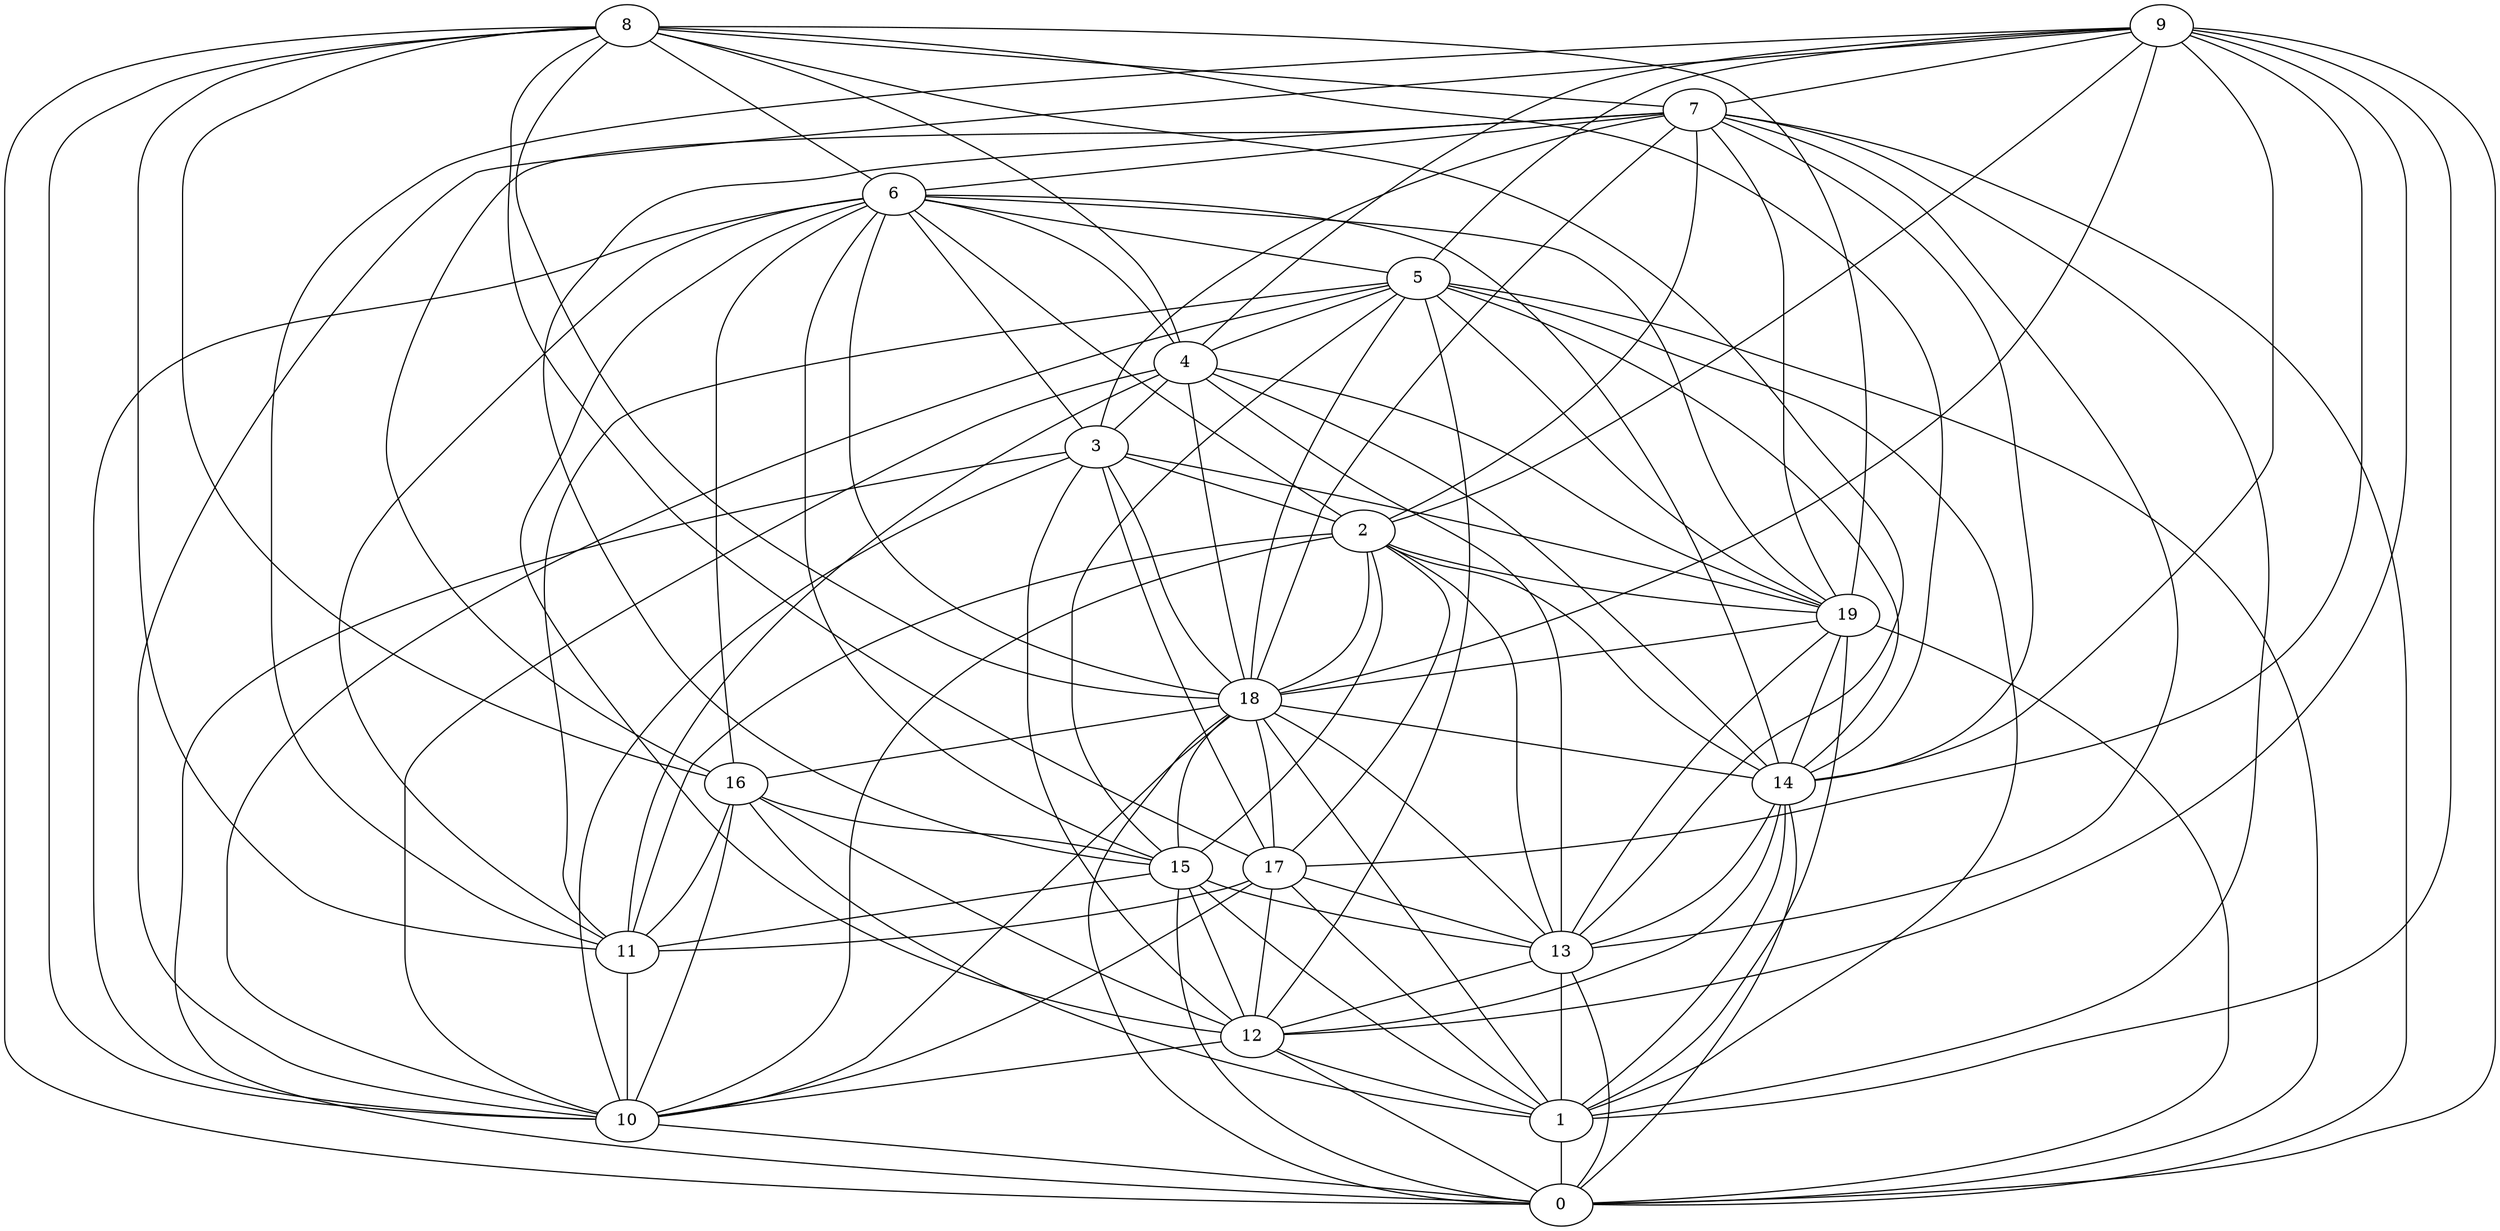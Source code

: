 digraph GG_graph {

subgraph G_graph {
edge [color = black]
"4" -> "13" [dir = none]
"4" -> "11" [dir = none]
"14" -> "0" [dir = none]
"14" -> "1" [dir = none]
"14" -> "13" [dir = none]
"5" -> "4" [dir = none]
"5" -> "18" [dir = none]
"5" -> "19" [dir = none]
"5" -> "11" [dir = none]
"5" -> "10" [dir = none]
"5" -> "0" [dir = none]
"12" -> "0" [dir = none]
"12" -> "1" [dir = none]
"8" -> "4" [dir = none]
"8" -> "6" [dir = none]
"8" -> "16" [dir = none]
"8" -> "14" [dir = none]
"8" -> "11" [dir = none]
"8" -> "18" [dir = none]
"8" -> "17" [dir = none]
"8" -> "7" [dir = none]
"9" -> "11" [dir = none]
"9" -> "18" [dir = none]
"9" -> "4" [dir = none]
"9" -> "10" [dir = none]
"9" -> "0" [dir = none]
"9" -> "17" [dir = none]
"1" -> "0" [dir = none]
"16" -> "12" [dir = none]
"16" -> "15" [dir = none]
"16" -> "10" [dir = none]
"3" -> "18" [dir = none]
"3" -> "2" [dir = none]
"17" -> "1" [dir = none]
"17" -> "12" [dir = none]
"17" -> "13" [dir = none]
"17" -> "11" [dir = none]
"7" -> "2" [dir = none]
"7" -> "14" [dir = none]
"7" -> "3" [dir = none]
"7" -> "1" [dir = none]
"7" -> "18" [dir = none]
"7" -> "6" [dir = none]
"15" -> "11" [dir = none]
"15" -> "13" [dir = none]
"15" -> "1" [dir = none]
"19" -> "14" [dir = none]
"19" -> "1" [dir = none]
"6" -> "18" [dir = none]
"6" -> "15" [dir = none]
"6" -> "4" [dir = none]
"18" -> "14" [dir = none]
"18" -> "17" [dir = none]
"18" -> "13" [dir = none]
"18" -> "0" [dir = none]
"2" -> "18" [dir = none]
"2" -> "11" [dir = none]
"7" -> "15" [dir = none]
"4" -> "14" [dir = none]
"18" -> "1" [dir = none]
"18" -> "10" [dir = none]
"5" -> "14" [dir = none]
"5" -> "12" [dir = none]
"2" -> "10" [dir = none]
"8" -> "19" [dir = none]
"10" -> "0" [dir = none]
"8" -> "10" [dir = none]
"4" -> "19" [dir = none]
"2" -> "13" [dir = none]
"11" -> "10" [dir = none]
"3" -> "19" [dir = none]
"9" -> "2" [dir = none]
"16" -> "1" [dir = none]
"18" -> "16" [dir = none]
"16" -> "11" [dir = none]
"8" -> "0" [dir = none]
"3" -> "10" [dir = none]
"6" -> "3" [dir = none]
"13" -> "1" [dir = none]
"9" -> "14" [dir = none]
"13" -> "12" [dir = none]
"3" -> "12" [dir = none]
"7" -> "13" [dir = none]
"4" -> "3" [dir = none]
"6" -> "14" [dir = none]
"6" -> "5" [dir = none]
"7" -> "19" [dir = none]
"7" -> "16" [dir = none]
"19" -> "18" [dir = none]
"6" -> "16" [dir = none]
"6" -> "10" [dir = none]
"3" -> "17" [dir = none]
"19" -> "13" [dir = none]
"5" -> "1" [dir = none]
"9" -> "1" [dir = none]
"2" -> "17" [dir = none]
"12" -> "10" [dir = none]
"6" -> "12" [dir = none]
"17" -> "10" [dir = none]
"2" -> "19" [dir = none]
"2" -> "14" [dir = none]
"4" -> "18" [dir = none]
"5" -> "15" [dir = none]
"2" -> "15" [dir = none]
"14" -> "12" [dir = none]
"8" -> "13" [dir = none]
"6" -> "19" [dir = none]
"9" -> "12" [dir = none]
"19" -> "0" [dir = none]
"15" -> "12" [dir = none]
"3" -> "0" [dir = none]
"15" -> "0" [dir = none]
"7" -> "0" [dir = none]
"9" -> "5" [dir = none]
"13" -> "0" [dir = none]
"9" -> "7" [dir = none]
"4" -> "10" [dir = none]
"6" -> "11" [dir = none]
"6" -> "2" [dir = none]
"18" -> "15" [dir = none]
}

}
